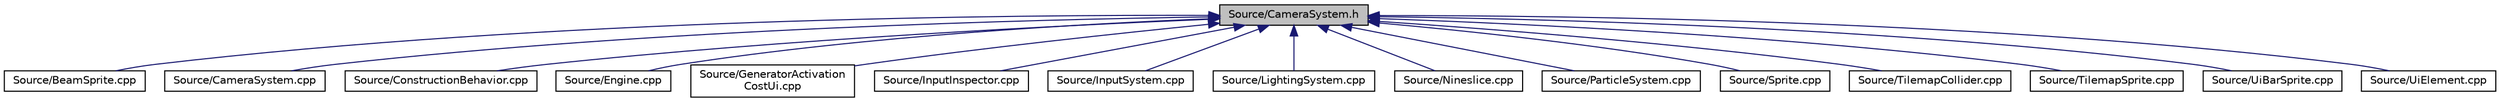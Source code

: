digraph "Source/CameraSystem.h"
{
 // LATEX_PDF_SIZE
  edge [fontname="Helvetica",fontsize="10",labelfontname="Helvetica",labelfontsize="10"];
  node [fontname="Helvetica",fontsize="10",shape=record];
  Node1 [label="Source/CameraSystem.h",height=0.2,width=0.4,color="black", fillcolor="grey75", style="filled", fontcolor="black",tooltip="System that handles the camera and coordinate systems / spaces."];
  Node1 -> Node2 [dir="back",color="midnightblue",fontsize="10",style="solid",fontname="Helvetica"];
  Node2 [label="Source/BeamSprite.cpp",height=0.2,width=0.4,color="black", fillcolor="white", style="filled",URL="$d3/d8c/BeamSprite_8cpp.html",tooltip="Sprite that renders a beam with a scrollable texture."];
  Node1 -> Node3 [dir="back",color="midnightblue",fontsize="10",style="solid",fontname="Helvetica"];
  Node3 [label="Source/CameraSystem.cpp",height=0.2,width=0.4,color="black", fillcolor="white", style="filled",URL="$d7/d51/CameraSystem_8cpp.html",tooltip="System that handles the camera and coordinate systems / spaces."];
  Node1 -> Node4 [dir="back",color="midnightblue",fontsize="10",style="solid",fontname="Helvetica"];
  Node4 [label="Source/ConstructionBehavior.cpp",height=0.2,width=0.4,color="black", fillcolor="white", style="filled",URL="$d7/ded/ConstructionBehavior_8cpp.html",tooltip="handles the construction of towers and modification of terrain"];
  Node1 -> Node5 [dir="back",color="midnightblue",fontsize="10",style="solid",fontname="Helvetica"];
  Node5 [label="Source/Engine.cpp",height=0.2,width=0.4,color="black", fillcolor="white", style="filled",URL="$d6/d0c/Engine_8cpp.html",tooltip="Engine class."];
  Node1 -> Node6 [dir="back",color="midnightblue",fontsize="10",style="solid",fontname="Helvetica"];
  Node6 [label="Source/GeneratorActivation\lCostUi.cpp",height=0.2,width=0.4,color="black", fillcolor="white", style="filled",URL="$de/df8/GeneratorActivationCostUi_8cpp.html",tooltip="displays the costs of activating generators"];
  Node1 -> Node7 [dir="back",color="midnightblue",fontsize="10",style="solid",fontname="Helvetica"];
  Node7 [label="Source/InputInspector.cpp",height=0.2,width=0.4,color="black", fillcolor="white", style="filled",URL="$d9/d70/InputInspector_8cpp.html",tooltip="Input system addition, holds Action and Debug info."];
  Node1 -> Node8 [dir="back",color="midnightblue",fontsize="10",style="solid",fontname="Helvetica"];
  Node8 [label="Source/InputSystem.cpp",height=0.2,width=0.4,color="black", fillcolor="white", style="filled",URL="$da/d9c/InputSystem_8cpp.html",tooltip="Input system, m_Handles key and mouse inputs."];
  Node1 -> Node9 [dir="back",color="midnightblue",fontsize="10",style="solid",fontname="Helvetica"];
  Node9 [label="Source/LightingSystem.cpp",height=0.2,width=0.4,color="black", fillcolor="white", style="filled",URL="$d3/d85/LightingSystem_8cpp.html",tooltip="Renders lights in the scene."];
  Node1 -> Node10 [dir="back",color="midnightblue",fontsize="10",style="solid",fontname="Helvetica"];
  Node10 [label="Source/Nineslice.cpp",height=0.2,width=0.4,color="black", fillcolor="white", style="filled",URL="$da/dd1/Nineslice_8cpp.html",tooltip="sprite that renders a nineslice"];
  Node1 -> Node11 [dir="back",color="midnightblue",fontsize="10",style="solid",fontname="Helvetica"];
  Node11 [label="Source/ParticleSystem.cpp",height=0.2,width=0.4,color="black", fillcolor="white", style="filled",URL="$dd/dcf/ParticleSystem_8cpp.html",tooltip="Updates all particles using compute shader, spawns new ones in accordance with emitters' timing."];
  Node1 -> Node12 [dir="back",color="midnightblue",fontsize="10",style="solid",fontname="Helvetica"];
  Node12 [label="Source/Sprite.cpp",height=0.2,width=0.4,color="black", fillcolor="white", style="filled",URL="$d0/dff/Sprite_8cpp.html",tooltip="Implementation of Sprite component."];
  Node1 -> Node13 [dir="back",color="midnightblue",fontsize="10",style="solid",fontname="Helvetica"];
  Node13 [label="Source/TilemapCollider.cpp",height=0.2,width=0.4,color="black", fillcolor="white", style="filled",URL="$da/dc8/TilemapCollider_8cpp.html",tooltip="tilemap collider"];
  Node1 -> Node14 [dir="back",color="midnightblue",fontsize="10",style="solid",fontname="Helvetica"];
  Node14 [label="Source/TilemapSprite.cpp",height=0.2,width=0.4,color="black", fillcolor="white", style="filled",URL="$d1/d91/TilemapSprite_8cpp.html",tooltip="A version of Sprite specifically for rendering tiles."];
  Node1 -> Node15 [dir="back",color="midnightblue",fontsize="10",style="solid",fontname="Helvetica"];
  Node15 [label="Source/UiBarSprite.cpp",height=0.2,width=0.4,color="black", fillcolor="white", style="filled",URL="$df/dda/UiBarSprite_8cpp.html",tooltip="sprite that renders a ui bar"];
  Node1 -> Node16 [dir="back",color="midnightblue",fontsize="10",style="solid",fontname="Helvetica"];
  Node16 [label="Source/UiElement.cpp",height=0.2,width=0.4,color="black", fillcolor="white", style="filled",URL="$df/d62/UiElement_8cpp.html",tooltip="Ui element component."];
}
